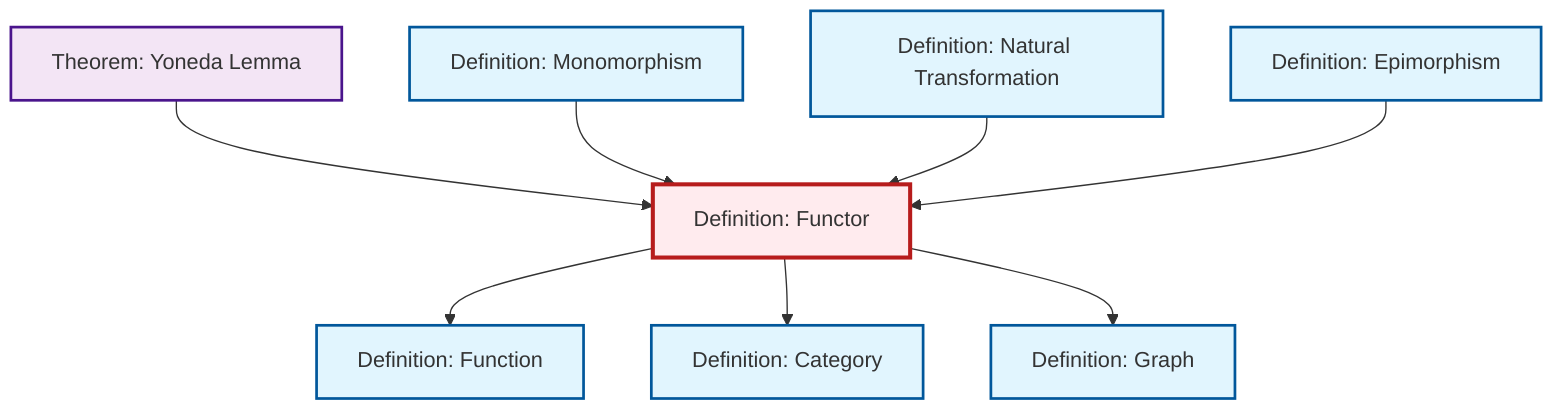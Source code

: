 graph TD
    classDef definition fill:#e1f5fe,stroke:#01579b,stroke-width:2px
    classDef theorem fill:#f3e5f5,stroke:#4a148c,stroke-width:2px
    classDef axiom fill:#fff3e0,stroke:#e65100,stroke-width:2px
    classDef example fill:#e8f5e9,stroke:#1b5e20,stroke-width:2px
    classDef current fill:#ffebee,stroke:#b71c1c,stroke-width:3px
    def-function["Definition: Function"]:::definition
    def-graph["Definition: Graph"]:::definition
    thm-yoneda["Theorem: Yoneda Lemma"]:::theorem
    def-epimorphism["Definition: Epimorphism"]:::definition
    def-monomorphism["Definition: Monomorphism"]:::definition
    def-functor["Definition: Functor"]:::definition
    def-natural-transformation["Definition: Natural Transformation"]:::definition
    def-category["Definition: Category"]:::definition
    thm-yoneda --> def-functor
    def-functor --> def-function
    def-functor --> def-category
    def-monomorphism --> def-functor
    def-natural-transformation --> def-functor
    def-functor --> def-graph
    def-epimorphism --> def-functor
    class def-functor current
